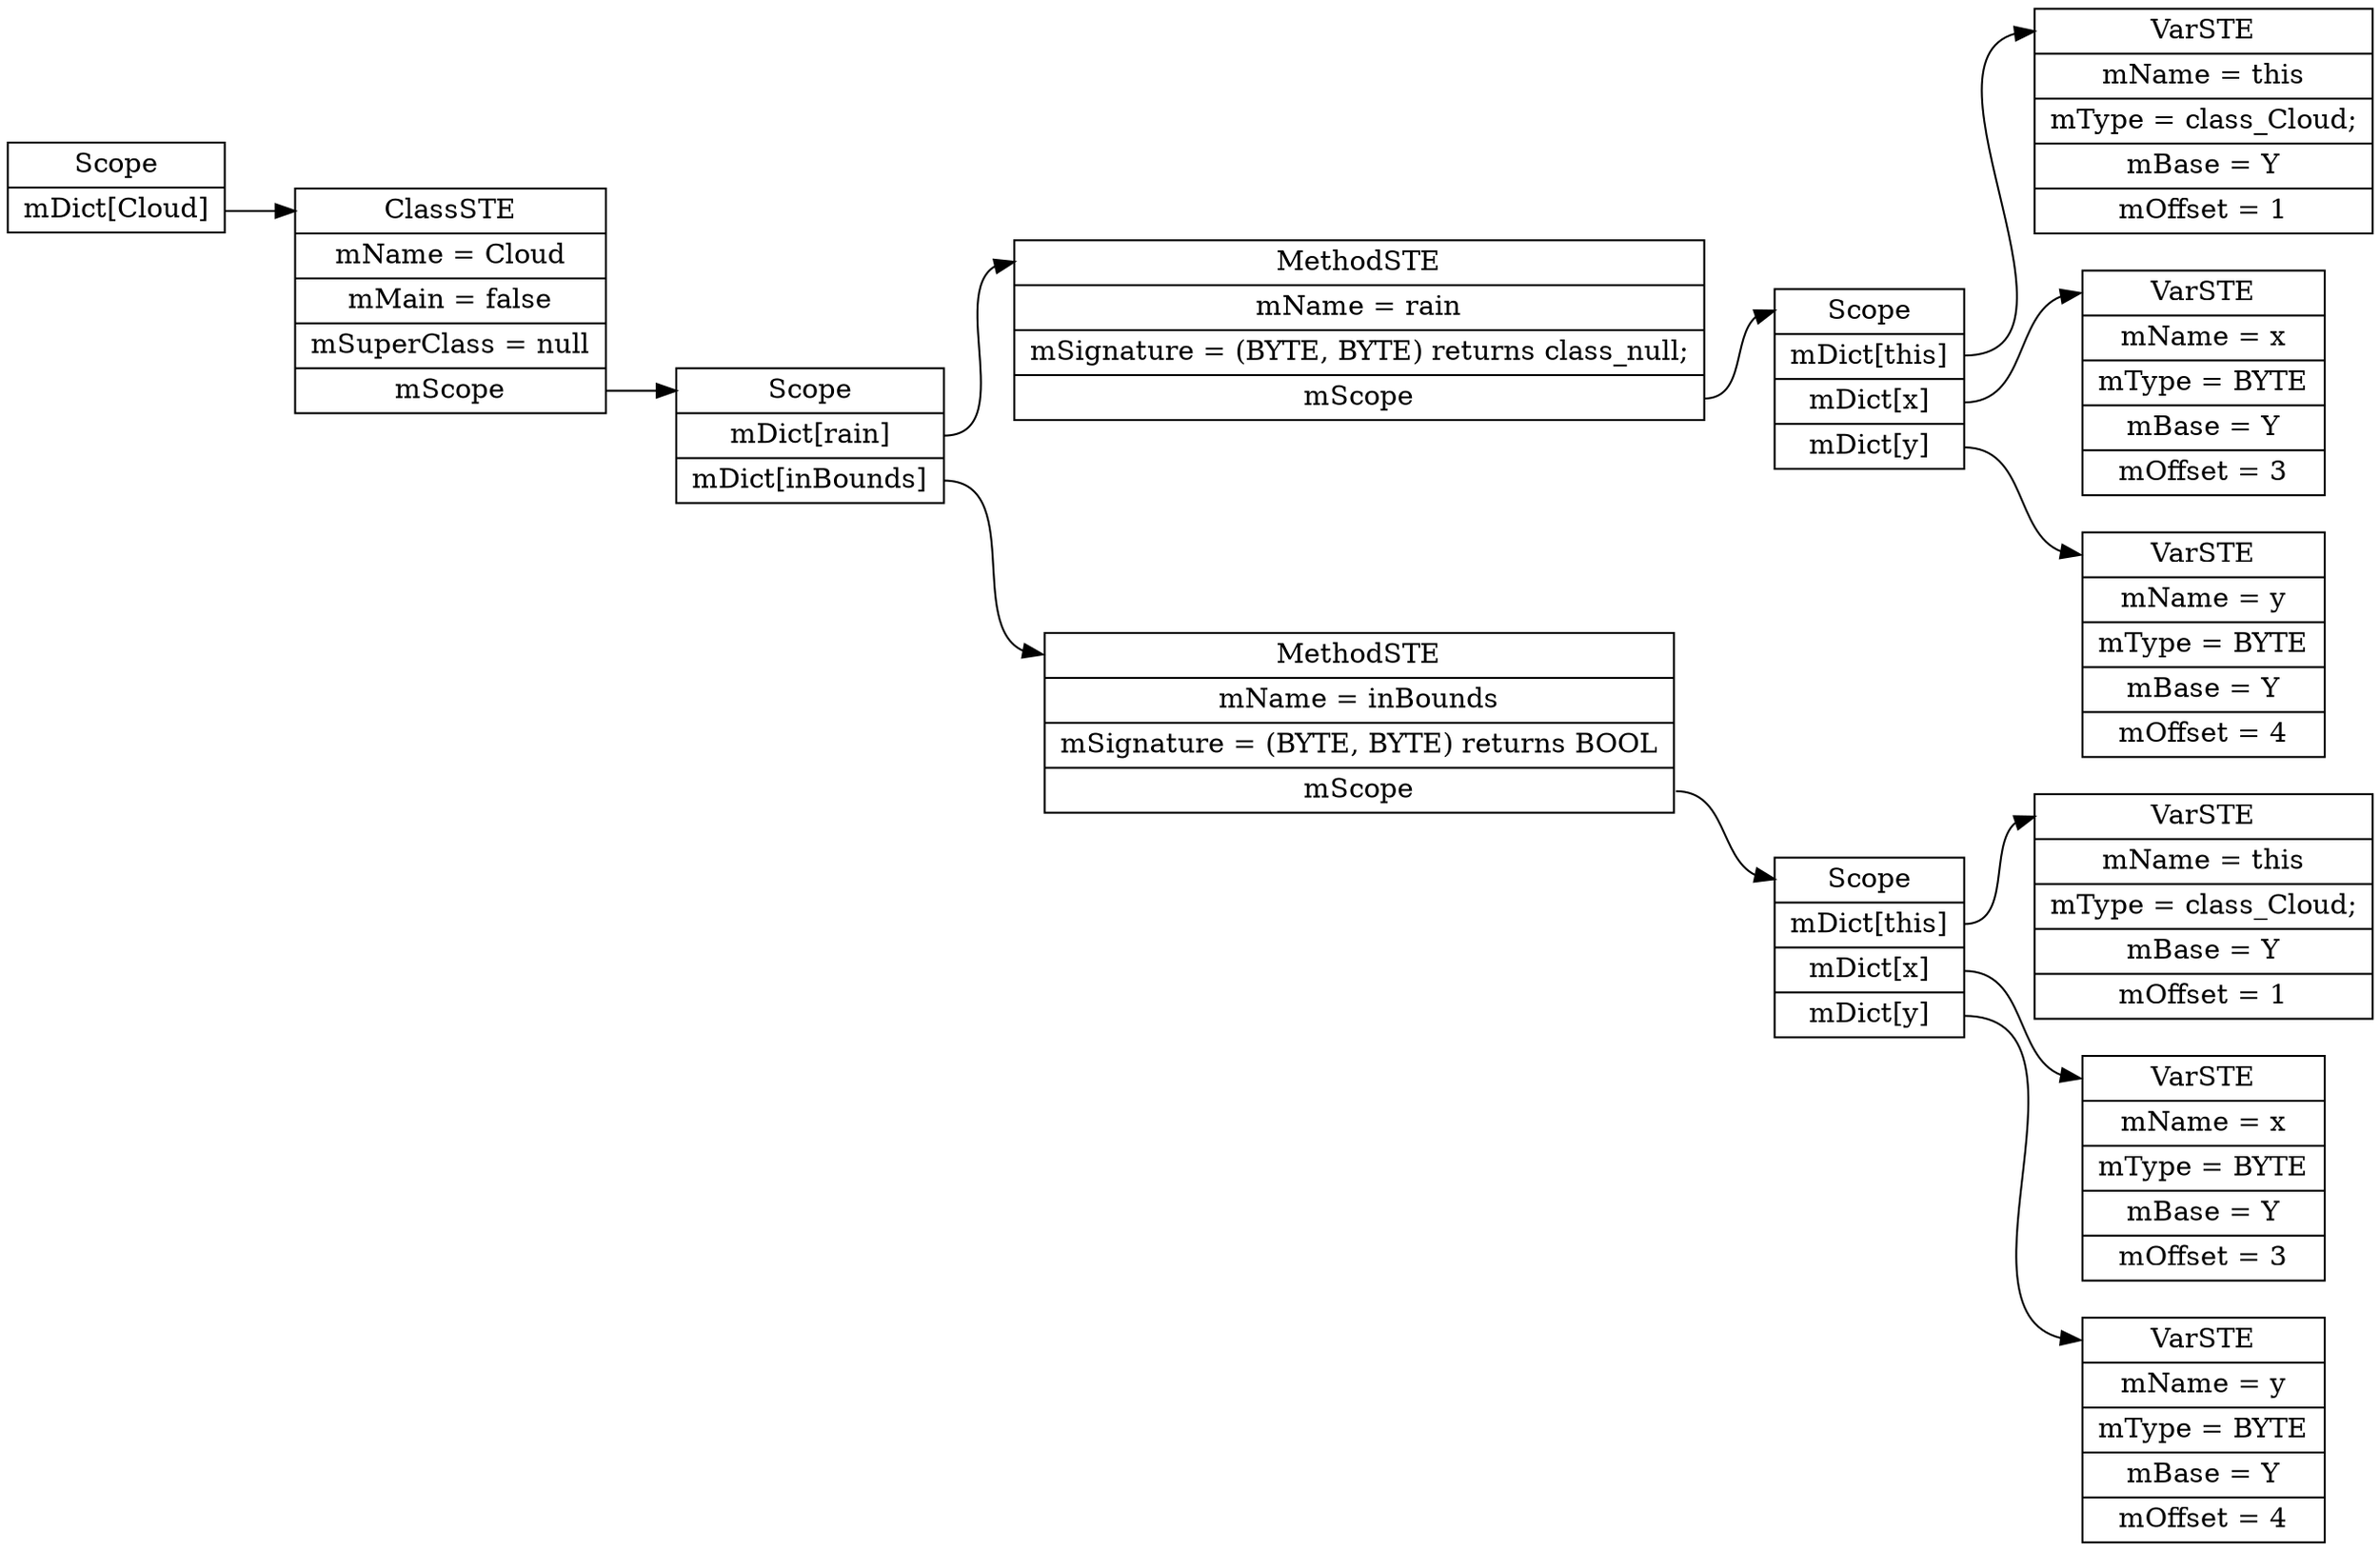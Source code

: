 digraph SymTable {
	graph [rankdir="LR"];
	node [shape=record];
	0 [label=" <f0> Scope | <f1> mDict\[Cloud\] "];
	0:<f1> -> 1:<f0>;
	1 [label=" <f0> ClassSTE | <f1> mName = Cloud| <f2> mMain = false| <f3> mSuperClass = null| <f4> mScope "];
	1:<f4> -> 2:<f0>;
	2 [label=" <f0> Scope | <f1> mDict\[rain\] | <f2> mDict\[inBounds\] "];
	2:<f1> -> 3:<f0>;
	3 [label=" <f0> MethodSTE | <f1> mName = rain| <f2> mSignature = (BYTE, BYTE) returns class_null;| <f3> mScope "];
	3:<f3> -> 4:<f0>;
	4 [label=" <f0> Scope | <f1> mDict\[this\] | <f2> mDict\[x\] | <f3> mDict\[y\] "];
	4:<f1> -> 5:<f0>;
	5 [label=" <f0> VarSTE | <f1> mName = this| <f2> mType = class_Cloud;| <f3> mBase = Y| <f4> mOffset = 1"];
	4:<f2> -> 6:<f0>;
	6 [label=" <f0> VarSTE | <f1> mName = x| <f2> mType = BYTE| <f3> mBase = Y| <f4> mOffset = 3"];
	4:<f3> -> 7:<f0>;
	7 [label=" <f0> VarSTE | <f1> mName = y| <f2> mType = BYTE| <f3> mBase = Y| <f4> mOffset = 4"];
	2:<f2> -> 8:<f0>;
	8 [label=" <f0> MethodSTE | <f1> mName = inBounds| <f2> mSignature = (BYTE, BYTE) returns BOOL| <f3> mScope "];
	8:<f3> -> 9:<f0>;
	9 [label=" <f0> Scope | <f1> mDict\[this\] | <f2> mDict\[x\] | <f3> mDict\[y\] "];
	9:<f1> -> 10:<f0>;
	10 [label=" <f0> VarSTE | <f1> mName = this| <f2> mType = class_Cloud;| <f3> mBase = Y| <f4> mOffset = 1"];
	9:<f2> -> 11:<f0>;
	11 [label=" <f0> VarSTE | <f1> mName = x| <f2> mType = BYTE| <f3> mBase = Y| <f4> mOffset = 3"];
	9:<f3> -> 12:<f0>;
	12 [label=" <f0> VarSTE | <f1> mName = y| <f2> mType = BYTE| <f3> mBase = Y| <f4> mOffset = 4"];
}
